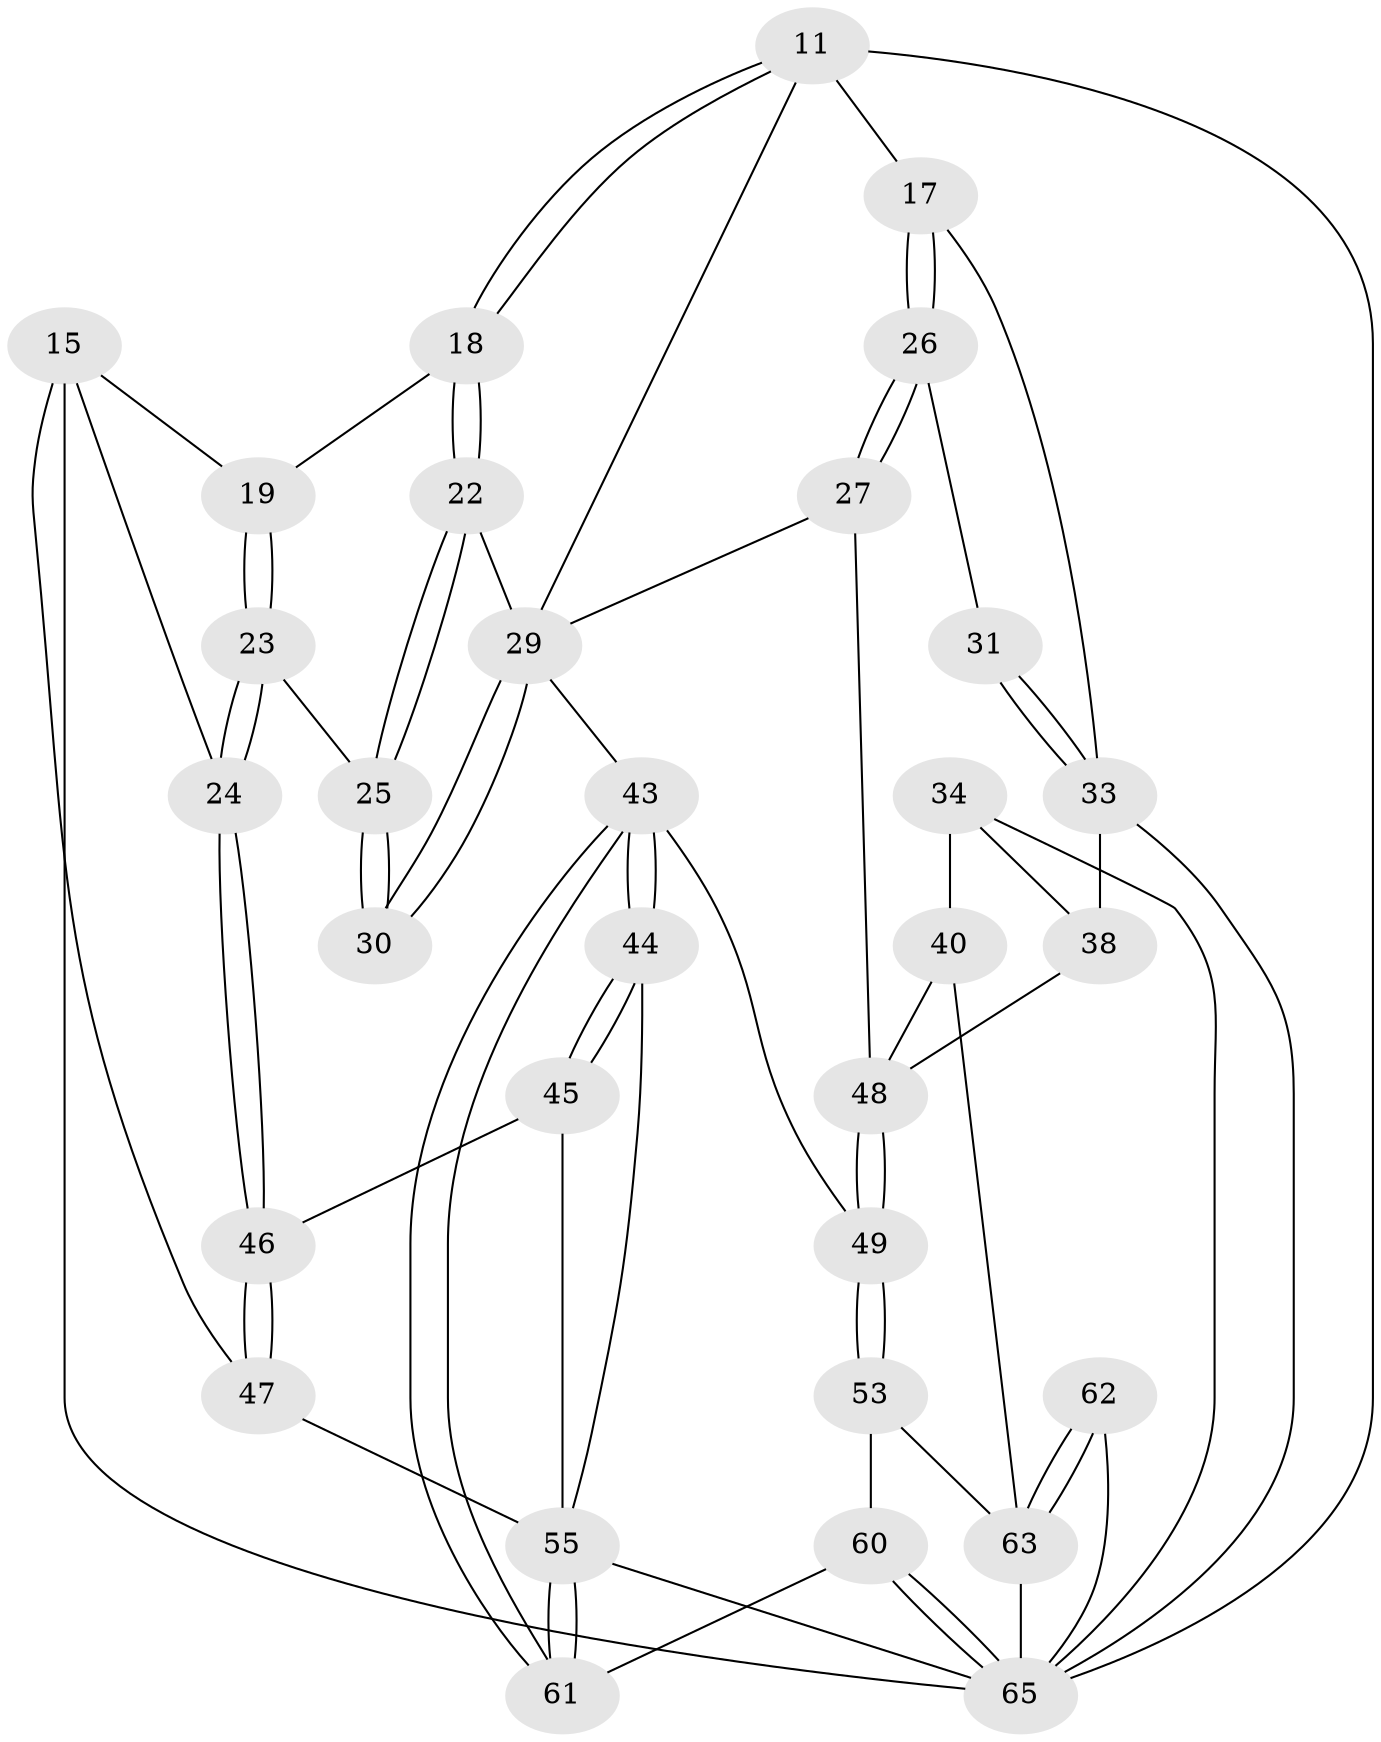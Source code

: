 // original degree distribution, {3: 0.03076923076923077, 4: 0.23076923076923078, 5: 0.5538461538461539, 6: 0.18461538461538463}
// Generated by graph-tools (version 1.1) at 2025/01/03/09/25 05:01:36]
// undirected, 32 vertices, 74 edges
graph export_dot {
graph [start="1"]
  node [color=gray90,style=filled];
  11 [pos="+0.3834546757412079+0.13360567862819303",super="+10"];
  15 [pos="+0.14988586196846954+0.09688532830662443",super="+14"];
  17 [pos="+0.6055250785251+0.1735199753385605",super="+8"];
  18 [pos="+0.35311748323383735+0.16885641292070686"];
  19 [pos="+0.1973138678278005+0.13754814216340167"];
  22 [pos="+0.35037703633221584+0.2817226713292349"];
  23 [pos="+0.27490514446756603+0.3345433462526979"];
  24 [pos="+0.27204564251705354+0.33714962367978457"];
  25 [pos="+0.3358006927906556+0.3150847814345269"];
  26 [pos="+0.5564617310434246+0.3688527852890064"];
  27 [pos="+0.5369243220803305+0.3863226934529603"];
  29 [pos="+0.48342916367272404+0.41606839753973657",super="+28+20+21"];
  30 [pos="+0.42497305362971804+0.3714949343517528"];
  31 [pos="+0.7592749542611864+0.2989215766934308"];
  33 [pos="+0.7918357570498192+0.31879925638715323",super="+32+3+16"];
  34 [pos="+1+0.43546390338576185"];
  38 [pos="+0.9292808363284831+0.3663319987911756",super="+36+35"];
  40 [pos="+0.9749979650326459+0.5474800814122344",super="+39"];
  43 [pos="+0.312247326214115+0.6531874145139477",super="+42"];
  44 [pos="+0.26147495916941355+0.6022512924380297"];
  45 [pos="+0.2373289698556955+0.4596113363938259"];
  46 [pos="+0.25598781653187197+0.3752715592416276"];
  47 [pos="+0+0.3444901346612381"];
  48 [pos="+0.7538370364095931+0.5162461724721491",super="+41+37"];
  49 [pos="+0.7085106252200103+0.6217044307563782"];
  53 [pos="+0.7451830648474219+0.766843677468698"];
  55 [pos="+0+0.9768389864299045",super="+54+50"];
  60 [pos="+0.34951117101372425+0.7895374121702325",super="+59"];
  61 [pos="+0.31405457165247286+0.7253746185187442"];
  62 [pos="+0.8563418243700465+1"];
  63 [pos="+0.7211936429566486+1",super="+52+51+58"];
  65 [pos="+0.3485951451579219+1",super="+56+4+12+64"];
  11 -- 18;
  11 -- 18;
  11 -- 65 [weight=2];
  11 -- 29;
  11 -- 17;
  15 -- 19;
  15 -- 65 [weight=2];
  15 -- 24;
  15 -- 47;
  17 -- 26;
  17 -- 26;
  17 -- 33 [weight=2];
  18 -- 19;
  18 -- 22;
  18 -- 22;
  19 -- 23;
  19 -- 23;
  22 -- 25;
  22 -- 25;
  22 -- 29;
  23 -- 24;
  23 -- 24;
  23 -- 25;
  24 -- 46;
  24 -- 46;
  25 -- 30;
  25 -- 30;
  26 -- 27;
  26 -- 27;
  26 -- 31;
  27 -- 29;
  27 -- 48;
  29 -- 30 [weight=2];
  29 -- 30;
  29 -- 43;
  31 -- 33 [weight=2];
  31 -- 33;
  33 -- 65;
  33 -- 38 [weight=2];
  34 -- 65;
  34 -- 38;
  34 -- 40;
  38 -- 48 [weight=2];
  40 -- 48;
  40 -- 63 [weight=2];
  43 -- 44;
  43 -- 44;
  43 -- 61;
  43 -- 61;
  43 -- 49;
  44 -- 45;
  44 -- 45;
  44 -- 55;
  45 -- 46;
  45 -- 55;
  46 -- 47;
  46 -- 47;
  47 -- 55;
  48 -- 49;
  48 -- 49;
  49 -- 53;
  49 -- 53;
  53 -- 63;
  53 -- 60;
  55 -- 61;
  55 -- 61;
  55 -- 65;
  60 -- 61;
  60 -- 65 [weight=2];
  60 -- 65;
  62 -- 63 [weight=3];
  62 -- 63;
  62 -- 65;
  63 -- 65 [weight=2];
}
